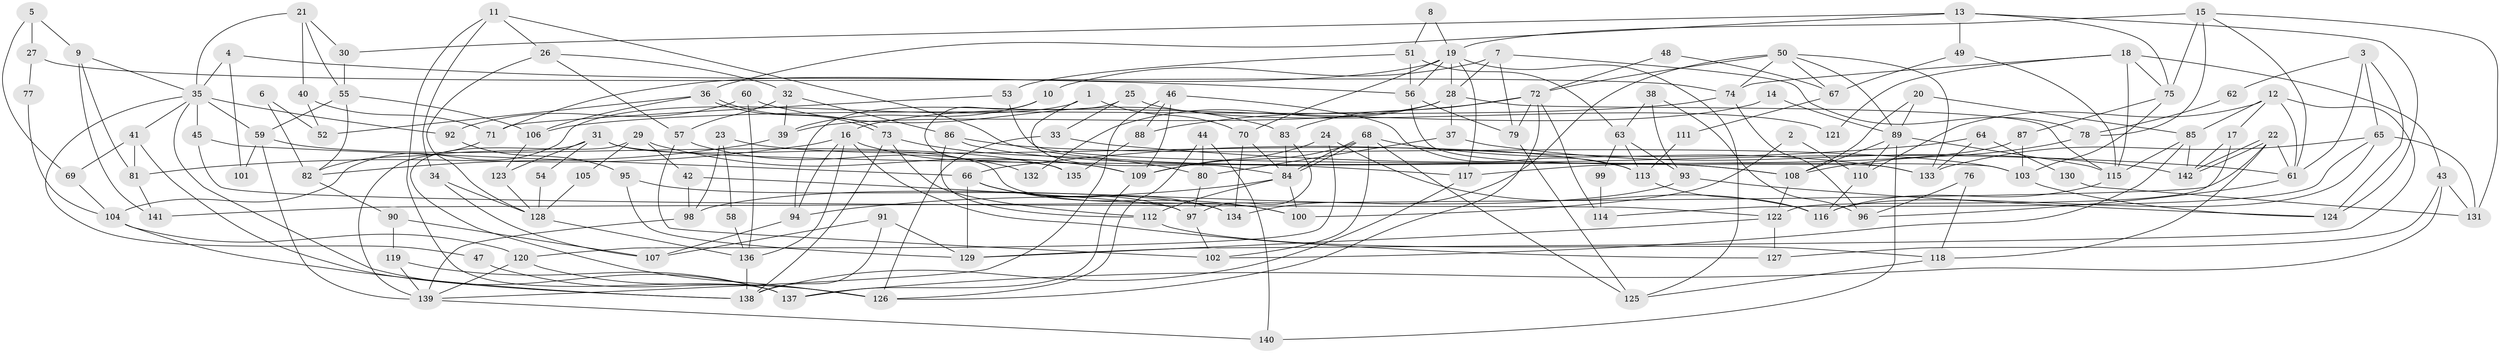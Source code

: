 // Generated by graph-tools (version 1.1) at 2025/15/03/09/25 04:15:12]
// undirected, 142 vertices, 284 edges
graph export_dot {
graph [start="1"]
  node [color=gray90,style=filled];
  1;
  2;
  3;
  4;
  5;
  6;
  7;
  8;
  9;
  10;
  11;
  12;
  13;
  14;
  15;
  16;
  17;
  18;
  19;
  20;
  21;
  22;
  23;
  24;
  25;
  26;
  27;
  28;
  29;
  30;
  31;
  32;
  33;
  34;
  35;
  36;
  37;
  38;
  39;
  40;
  41;
  42;
  43;
  44;
  45;
  46;
  47;
  48;
  49;
  50;
  51;
  52;
  53;
  54;
  55;
  56;
  57;
  58;
  59;
  60;
  61;
  62;
  63;
  64;
  65;
  66;
  67;
  68;
  69;
  70;
  71;
  72;
  73;
  74;
  75;
  76;
  77;
  78;
  79;
  80;
  81;
  82;
  83;
  84;
  85;
  86;
  87;
  88;
  89;
  90;
  91;
  92;
  93;
  94;
  95;
  96;
  97;
  98;
  99;
  100;
  101;
  102;
  103;
  104;
  105;
  106;
  107;
  108;
  109;
  110;
  111;
  112;
  113;
  114;
  115;
  116;
  117;
  118;
  119;
  120;
  121;
  122;
  123;
  124;
  125;
  126;
  127;
  128;
  129;
  130;
  131;
  132;
  133;
  134;
  135;
  136;
  137;
  138;
  139;
  140;
  141;
  142;
  1 -- 84;
  1 -- 104;
  1 -- 70;
  2 -- 100;
  2 -- 110;
  3 -- 61;
  3 -- 65;
  3 -- 62;
  3 -- 124;
  4 -- 56;
  4 -- 35;
  4 -- 101;
  5 -- 9;
  5 -- 69;
  5 -- 27;
  6 -- 82;
  6 -- 52;
  7 -- 28;
  7 -- 79;
  7 -- 10;
  7 -- 78;
  8 -- 19;
  8 -- 51;
  9 -- 35;
  9 -- 141;
  9 -- 81;
  10 -- 39;
  10 -- 135;
  11 -- 26;
  11 -- 137;
  11 -- 34;
  11 -- 108;
  12 -- 17;
  12 -- 85;
  12 -- 61;
  12 -- 110;
  12 -- 129;
  13 -- 124;
  13 -- 30;
  13 -- 36;
  13 -- 49;
  13 -- 75;
  14 -- 16;
  14 -- 89;
  15 -- 75;
  15 -- 78;
  15 -- 19;
  15 -- 61;
  15 -- 131;
  16 -- 136;
  16 -- 109;
  16 -- 81;
  16 -- 94;
  16 -- 127;
  17 -- 142;
  17 -- 122;
  18 -- 75;
  18 -- 115;
  18 -- 43;
  18 -- 74;
  18 -- 121;
  19 -- 71;
  19 -- 28;
  19 -- 56;
  19 -- 70;
  19 -- 117;
  19 -- 125;
  20 -- 89;
  20 -- 108;
  20 -- 85;
  21 -- 55;
  21 -- 35;
  21 -- 30;
  21 -- 40;
  22 -- 142;
  22 -- 142;
  22 -- 61;
  22 -- 118;
  22 -- 141;
  23 -- 113;
  23 -- 98;
  23 -- 58;
  24 -- 109;
  24 -- 120;
  24 -- 116;
  25 -- 94;
  25 -- 33;
  25 -- 121;
  26 -- 32;
  26 -- 57;
  26 -- 128;
  27 -- 74;
  27 -- 77;
  28 -- 115;
  28 -- 37;
  28 -- 39;
  28 -- 132;
  29 -- 126;
  29 -- 109;
  29 -- 42;
  29 -- 105;
  30 -- 55;
  31 -- 100;
  31 -- 117;
  31 -- 54;
  31 -- 123;
  31 -- 139;
  32 -- 39;
  32 -- 86;
  32 -- 57;
  33 -- 61;
  33 -- 126;
  34 -- 128;
  34 -- 107;
  35 -- 45;
  35 -- 41;
  35 -- 47;
  35 -- 59;
  35 -- 92;
  35 -- 137;
  36 -- 73;
  36 -- 73;
  36 -- 52;
  36 -- 106;
  37 -- 80;
  37 -- 142;
  38 -- 93;
  38 -- 96;
  38 -- 63;
  39 -- 82;
  40 -- 71;
  40 -- 52;
  41 -- 81;
  41 -- 138;
  41 -- 69;
  42 -- 97;
  42 -- 98;
  43 -- 127;
  43 -- 131;
  43 -- 137;
  44 -- 80;
  44 -- 140;
  44 -- 126;
  45 -- 66;
  45 -- 122;
  46 -- 113;
  46 -- 109;
  46 -- 88;
  46 -- 139;
  47 -- 126;
  48 -- 67;
  48 -- 72;
  49 -- 115;
  49 -- 67;
  50 -- 134;
  50 -- 133;
  50 -- 67;
  50 -- 72;
  50 -- 74;
  50 -- 89;
  51 -- 63;
  51 -- 56;
  51 -- 53;
  53 -- 103;
  53 -- 71;
  54 -- 128;
  55 -- 106;
  55 -- 59;
  55 -- 82;
  56 -- 79;
  56 -- 133;
  57 -- 102;
  57 -- 132;
  58 -- 136;
  59 -- 139;
  59 -- 101;
  59 -- 135;
  60 -- 83;
  60 -- 92;
  60 -- 136;
  61 -- 96;
  62 -- 78;
  63 -- 93;
  63 -- 99;
  63 -- 113;
  64 -- 133;
  64 -- 66;
  64 -- 130;
  65 -- 131;
  65 -- 116;
  65 -- 114;
  65 -- 133;
  66 -- 129;
  66 -- 97;
  66 -- 100;
  66 -- 134;
  67 -- 111;
  68 -- 133;
  68 -- 84;
  68 -- 84;
  68 -- 102;
  68 -- 109;
  68 -- 125;
  69 -- 104;
  70 -- 84;
  70 -- 134;
  71 -- 82;
  72 -- 88;
  72 -- 79;
  72 -- 83;
  72 -- 114;
  72 -- 126;
  73 -- 112;
  73 -- 80;
  73 -- 138;
  74 -- 96;
  74 -- 106;
  75 -- 87;
  75 -- 103;
  76 -- 96;
  76 -- 118;
  77 -- 104;
  78 -- 108;
  79 -- 125;
  80 -- 97;
  81 -- 141;
  82 -- 90;
  83 -- 84;
  83 -- 97;
  84 -- 94;
  84 -- 100;
  84 -- 112;
  85 -- 142;
  85 -- 102;
  85 -- 115;
  86 -- 112;
  86 -- 108;
  86 -- 103;
  87 -- 103;
  87 -- 117;
  88 -- 135;
  89 -- 110;
  89 -- 108;
  89 -- 115;
  89 -- 140;
  90 -- 119;
  90 -- 107;
  91 -- 138;
  91 -- 107;
  91 -- 129;
  92 -- 95;
  93 -- 124;
  93 -- 98;
  94 -- 107;
  95 -- 129;
  95 -- 134;
  97 -- 102;
  98 -- 139;
  99 -- 114;
  103 -- 124;
  104 -- 120;
  104 -- 138;
  105 -- 128;
  106 -- 123;
  108 -- 122;
  109 -- 137;
  110 -- 116;
  111 -- 113;
  112 -- 118;
  113 -- 116;
  115 -- 116;
  117 -- 138;
  118 -- 125;
  119 -- 139;
  119 -- 137;
  120 -- 139;
  120 -- 126;
  122 -- 129;
  122 -- 127;
  123 -- 128;
  128 -- 136;
  130 -- 131;
  136 -- 138;
  139 -- 140;
}
